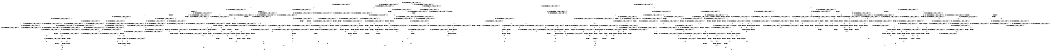 digraph BCG {
size = "7, 10.5";
center = TRUE;
node [shape = circle];
0 [peripheries = 2];
0 -> 1 [label = "EX !0 !ATOMIC_EXCH_BRANCH (1, +1, TRUE, +0, 2, TRUE) !{0, 1, 2}"];
0 -> 2 [label = "EX !2 !ATOMIC_EXCH_BRANCH (1, +0, TRUE, +0, 1, TRUE) !{0, 1, 2}"];
0 -> 3 [label = "EX !1 !ATOMIC_EXCH_BRANCH (1, +0, FALSE, +0, 3, TRUE) !{0, 1, 2}"];
0 -> 4 [label = "EX !0 !ATOMIC_EXCH_BRANCH (1, +1, TRUE, +0, 2, TRUE) !{0, 1, 2}"];
1 -> 5 [label = "EX !2 !ATOMIC_EXCH_BRANCH (1, +0, TRUE, +0, 1, FALSE) !{0, 1, 2}"];
1 -> 6 [label = "EX !1 !ATOMIC_EXCH_BRANCH (1, +0, FALSE, +0, 3, FALSE) !{0, 1, 2}"];
1 -> 7 [label = "TERMINATE !0"];
2 -> 2 [label = "EX !2 !ATOMIC_EXCH_BRANCH (1, +0, TRUE, +0, 1, TRUE) !{0, 1, 2}"];
2 -> 8 [label = "EX !0 !ATOMIC_EXCH_BRANCH (1, +1, TRUE, +0, 2, TRUE) !{0, 1, 2}"];
2 -> 9 [label = "EX !1 !ATOMIC_EXCH_BRANCH (1, +0, FALSE, +0, 3, TRUE) !{0, 1, 2}"];
2 -> 10 [label = "EX !0 !ATOMIC_EXCH_BRANCH (1, +1, TRUE, +0, 2, TRUE) !{0, 1, 2}"];
3 -> 11 [label = "EX !0 !ATOMIC_EXCH_BRANCH (1, +1, TRUE, +0, 2, TRUE) !{0, 1, 2}"];
3 -> 12 [label = "EX !2 !ATOMIC_EXCH_BRANCH (1, +0, TRUE, +0, 1, TRUE) !{0, 1, 2}"];
3 -> 13 [label = "TERMINATE !1"];
3 -> 14 [label = "EX !0 !ATOMIC_EXCH_BRANCH (1, +1, TRUE, +0, 2, TRUE) !{0, 1, 2}"];
4 -> 15 [label = "EX !1 !ATOMIC_EXCH_BRANCH (1, +0, FALSE, +0, 3, FALSE) !{0, 1, 2}"];
4 -> 16 [label = "EX !2 !ATOMIC_EXCH_BRANCH (1, +0, TRUE, +0, 1, FALSE) !{0, 1, 2}"];
4 -> 17 [label = "EX !1 !ATOMIC_EXCH_BRANCH (1, +0, FALSE, +0, 3, FALSE) !{0, 1, 2}"];
4 -> 18 [label = "TERMINATE !0"];
5 -> 19 [label = "EX !1 !ATOMIC_EXCH_BRANCH (1, +0, FALSE, +0, 3, TRUE) !{0, 1, 2}"];
5 -> 20 [label = "TERMINATE !0"];
5 -> 21 [label = "TERMINATE !2"];
6 -> 22 [label = "EX !1 !ATOMIC_EXCH_BRANCH (1, +1, TRUE, +1, 2, TRUE) !{0, 1, 2}"];
6 -> 23 [label = "EX !2 !ATOMIC_EXCH_BRANCH (1, +0, TRUE, +0, 1, FALSE) !{0, 1, 2}"];
6 -> 24 [label = "TERMINATE !0"];
7 -> 25 [label = "EX !2 !ATOMIC_EXCH_BRANCH (1, +0, TRUE, +0, 1, FALSE) !{1, 2}"];
7 -> 26 [label = "EX !1 !ATOMIC_EXCH_BRANCH (1, +0, FALSE, +0, 3, FALSE) !{1, 2}"];
7 -> 27 [label = "EX !1 !ATOMIC_EXCH_BRANCH (1, +0, FALSE, +0, 3, FALSE) !{1, 2}"];
8 -> 5 [label = "EX !2 !ATOMIC_EXCH_BRANCH (1, +0, TRUE, +0, 1, FALSE) !{0, 1, 2}"];
8 -> 28 [label = "EX !1 !ATOMIC_EXCH_BRANCH (1, +0, FALSE, +0, 3, FALSE) !{0, 1, 2}"];
8 -> 29 [label = "TERMINATE !0"];
9 -> 12 [label = "EX !2 !ATOMIC_EXCH_BRANCH (1, +0, TRUE, +0, 1, TRUE) !{0, 1, 2}"];
9 -> 30 [label = "EX !0 !ATOMIC_EXCH_BRANCH (1, +1, TRUE, +0, 2, TRUE) !{0, 1, 2}"];
9 -> 31 [label = "TERMINATE !1"];
9 -> 32 [label = "EX !0 !ATOMIC_EXCH_BRANCH (1, +1, TRUE, +0, 2, TRUE) !{0, 1, 2}"];
10 -> 33 [label = "EX !1 !ATOMIC_EXCH_BRANCH (1, +0, FALSE, +0, 3, FALSE) !{0, 1, 2}"];
10 -> 16 [label = "EX !2 !ATOMIC_EXCH_BRANCH (1, +0, TRUE, +0, 1, FALSE) !{0, 1, 2}"];
10 -> 34 [label = "EX !1 !ATOMIC_EXCH_BRANCH (1, +0, FALSE, +0, 3, FALSE) !{0, 1, 2}"];
10 -> 35 [label = "TERMINATE !0"];
11 -> 36 [label = "EX !2 !ATOMIC_EXCH_BRANCH (1, +0, TRUE, +0, 1, FALSE) !{0, 1, 2}"];
11 -> 37 [label = "TERMINATE !0"];
11 -> 38 [label = "TERMINATE !1"];
12 -> 12 [label = "EX !2 !ATOMIC_EXCH_BRANCH (1, +0, TRUE, +0, 1, TRUE) !{0, 1, 2}"];
12 -> 30 [label = "EX !0 !ATOMIC_EXCH_BRANCH (1, +1, TRUE, +0, 2, TRUE) !{0, 1, 2}"];
12 -> 31 [label = "TERMINATE !1"];
12 -> 32 [label = "EX !0 !ATOMIC_EXCH_BRANCH (1, +1, TRUE, +0, 2, TRUE) !{0, 1, 2}"];
13 -> 39 [label = "EX !0 !ATOMIC_EXCH_BRANCH (1, +1, TRUE, +0, 2, TRUE) !{0, 2}"];
13 -> 40 [label = "EX !2 !ATOMIC_EXCH_BRANCH (1, +0, TRUE, +0, 1, TRUE) !{0, 2}"];
13 -> 41 [label = "EX !0 !ATOMIC_EXCH_BRANCH (1, +1, TRUE, +0, 2, TRUE) !{0, 2}"];
14 -> 42 [label = "EX !2 !ATOMIC_EXCH_BRANCH (1, +0, TRUE, +0, 1, FALSE) !{0, 1, 2}"];
14 -> 43 [label = "TERMINATE !0"];
14 -> 44 [label = "TERMINATE !1"];
15 -> 45 [label = "EX !2 !ATOMIC_EXCH_BRANCH (1, +0, TRUE, +0, 1, FALSE) !{0, 1, 2}"];
15 -> 46 [label = "EX !1 !ATOMIC_EXCH_BRANCH (1, +1, TRUE, +1, 2, TRUE) !{0, 1, 2}"];
15 -> 47 [label = "EX !2 !ATOMIC_EXCH_BRANCH (1, +0, TRUE, +0, 1, FALSE) !{0, 1, 2}"];
15 -> 48 [label = "TERMINATE !0"];
16 -> 49 [label = "EX !1 !ATOMIC_EXCH_BRANCH (1, +0, FALSE, +0, 3, TRUE) !{0, 1, 2}"];
16 -> 50 [label = "EX !1 !ATOMIC_EXCH_BRANCH (1, +0, FALSE, +0, 3, TRUE) !{0, 1, 2}"];
16 -> 51 [label = "TERMINATE !0"];
16 -> 52 [label = "TERMINATE !2"];
17 -> 46 [label = "EX !1 !ATOMIC_EXCH_BRANCH (1, +1, TRUE, +1, 2, TRUE) !{0, 1, 2}"];
17 -> 53 [label = "EX !1 !ATOMIC_EXCH_BRANCH (1, +1, TRUE, +1, 2, TRUE) !{0, 1, 2}"];
17 -> 54 [label = "EX !2 !ATOMIC_EXCH_BRANCH (1, +0, TRUE, +0, 1, FALSE) !{0, 1, 2}"];
17 -> 55 [label = "TERMINATE !0"];
18 -> 56 [label = "EX !2 !ATOMIC_EXCH_BRANCH (1, +0, TRUE, +0, 1, FALSE) !{1, 2}"];
18 -> 57 [label = "EX !1 !ATOMIC_EXCH_BRANCH (1, +0, FALSE, +0, 3, FALSE) !{1, 2}"];
19 -> 58 [label = "TERMINATE !0"];
19 -> 59 [label = "TERMINATE !2"];
19 -> 60 [label = "TERMINATE !1"];
20 -> 61 [label = "EX !1 !ATOMIC_EXCH_BRANCH (1, +0, FALSE, +0, 3, TRUE) !{1, 2}"];
20 -> 62 [label = "TERMINATE !2"];
20 -> 63 [label = "EX !1 !ATOMIC_EXCH_BRANCH (1, +0, FALSE, +0, 3, TRUE) !{1, 2}"];
21 -> 64 [label = "EX !1 !ATOMIC_EXCH_BRANCH (1, +0, FALSE, +0, 3, TRUE) !{0, 1}"];
21 -> 62 [label = "TERMINATE !0"];
22 -> 22 [label = "EX !1 !ATOMIC_EXCH_BRANCH (1, +1, TRUE, +1, 2, TRUE) !{0, 1, 2}"];
22 -> 23 [label = "EX !2 !ATOMIC_EXCH_BRANCH (1, +0, TRUE, +0, 1, FALSE) !{0, 1, 2}"];
22 -> 24 [label = "TERMINATE !0"];
23 -> 65 [label = "EX !1 !ATOMIC_EXCH_BRANCH (1, +1, TRUE, +1, 2, FALSE) !{0, 1, 2}"];
23 -> 66 [label = "TERMINATE !0"];
23 -> 67 [label = "TERMINATE !2"];
24 -> 68 [label = "EX !1 !ATOMIC_EXCH_BRANCH (1, +1, TRUE, +1, 2, TRUE) !{1, 2}"];
24 -> 69 [label = "EX !2 !ATOMIC_EXCH_BRANCH (1, +0, TRUE, +0, 1, FALSE) !{1, 2}"];
24 -> 70 [label = "EX !1 !ATOMIC_EXCH_BRANCH (1, +1, TRUE, +1, 2, TRUE) !{1, 2}"];
25 -> 61 [label = "EX !1 !ATOMIC_EXCH_BRANCH (1, +0, FALSE, +0, 3, TRUE) !{1, 2}"];
25 -> 62 [label = "TERMINATE !2"];
25 -> 63 [label = "EX !1 !ATOMIC_EXCH_BRANCH (1, +0, FALSE, +0, 3, TRUE) !{1, 2}"];
26 -> 68 [label = "EX !1 !ATOMIC_EXCH_BRANCH (1, +1, TRUE, +1, 2, TRUE) !{1, 2}"];
26 -> 69 [label = "EX !2 !ATOMIC_EXCH_BRANCH (1, +0, TRUE, +0, 1, FALSE) !{1, 2}"];
26 -> 70 [label = "EX !1 !ATOMIC_EXCH_BRANCH (1, +1, TRUE, +1, 2, TRUE) !{1, 2}"];
27 -> 71 [label = "EX !2 !ATOMIC_EXCH_BRANCH (1, +0, TRUE, +0, 1, FALSE) !{1, 2}"];
27 -> 70 [label = "EX !1 !ATOMIC_EXCH_BRANCH (1, +1, TRUE, +1, 2, TRUE) !{1, 2}"];
27 -> 72 [label = "EX !2 !ATOMIC_EXCH_BRANCH (1, +0, TRUE, +0, 1, FALSE) !{1, 2}"];
28 -> 73 [label = "EX !1 !ATOMIC_EXCH_BRANCH (1, +1, TRUE, +1, 2, TRUE) !{0, 1, 2}"];
28 -> 23 [label = "EX !2 !ATOMIC_EXCH_BRANCH (1, +0, TRUE, +0, 1, FALSE) !{0, 1, 2}"];
28 -> 74 [label = "TERMINATE !0"];
29 -> 25 [label = "EX !2 !ATOMIC_EXCH_BRANCH (1, +0, TRUE, +0, 1, FALSE) !{1, 2}"];
29 -> 75 [label = "EX !1 !ATOMIC_EXCH_BRANCH (1, +0, FALSE, +0, 3, FALSE) !{1, 2}"];
29 -> 76 [label = "EX !1 !ATOMIC_EXCH_BRANCH (1, +0, FALSE, +0, 3, FALSE) !{1, 2}"];
30 -> 36 [label = "EX !2 !ATOMIC_EXCH_BRANCH (1, +0, TRUE, +0, 1, FALSE) !{0, 1, 2}"];
30 -> 77 [label = "TERMINATE !0"];
30 -> 78 [label = "TERMINATE !1"];
31 -> 40 [label = "EX !2 !ATOMIC_EXCH_BRANCH (1, +0, TRUE, +0, 1, TRUE) !{0, 2}"];
31 -> 79 [label = "EX !0 !ATOMIC_EXCH_BRANCH (1, +1, TRUE, +0, 2, TRUE) !{0, 2}"];
31 -> 80 [label = "EX !0 !ATOMIC_EXCH_BRANCH (1, +1, TRUE, +0, 2, TRUE) !{0, 2}"];
32 -> 42 [label = "EX !2 !ATOMIC_EXCH_BRANCH (1, +0, TRUE, +0, 1, FALSE) !{0, 1, 2}"];
32 -> 81 [label = "TERMINATE !0"];
32 -> 82 [label = "TERMINATE !1"];
33 -> 45 [label = "EX !2 !ATOMIC_EXCH_BRANCH (1, +0, TRUE, +0, 1, FALSE) !{0, 1, 2}"];
33 -> 83 [label = "EX !1 !ATOMIC_EXCH_BRANCH (1, +1, TRUE, +1, 2, TRUE) !{0, 1, 2}"];
33 -> 47 [label = "EX !2 !ATOMIC_EXCH_BRANCH (1, +0, TRUE, +0, 1, FALSE) !{0, 1, 2}"];
33 -> 84 [label = "TERMINATE !0"];
34 -> 83 [label = "EX !1 !ATOMIC_EXCH_BRANCH (1, +1, TRUE, +1, 2, TRUE) !{0, 1, 2}"];
34 -> 85 [label = "EX !1 !ATOMIC_EXCH_BRANCH (1, +1, TRUE, +1, 2, TRUE) !{0, 1, 2}"];
34 -> 54 [label = "EX !2 !ATOMIC_EXCH_BRANCH (1, +0, TRUE, +0, 1, FALSE) !{0, 1, 2}"];
34 -> 86 [label = "TERMINATE !0"];
35 -> 56 [label = "EX !2 !ATOMIC_EXCH_BRANCH (1, +0, TRUE, +0, 1, FALSE) !{1, 2}"];
35 -> 87 [label = "EX !1 !ATOMIC_EXCH_BRANCH (1, +0, FALSE, +0, 3, FALSE) !{1, 2}"];
36 -> 58 [label = "TERMINATE !0"];
36 -> 59 [label = "TERMINATE !2"];
36 -> 60 [label = "TERMINATE !1"];
37 -> 88 [label = "EX !2 !ATOMIC_EXCH_BRANCH (1, +0, TRUE, +0, 1, FALSE) !{1, 2}"];
37 -> 89 [label = "TERMINATE !1"];
38 -> 90 [label = "EX !2 !ATOMIC_EXCH_BRANCH (1, +0, TRUE, +0, 1, FALSE) !{0, 2}"];
38 -> 89 [label = "TERMINATE !0"];
39 -> 90 [label = "EX !2 !ATOMIC_EXCH_BRANCH (1, +0, TRUE, +0, 1, FALSE) !{0, 2}"];
39 -> 89 [label = "TERMINATE !0"];
40 -> 40 [label = "EX !2 !ATOMIC_EXCH_BRANCH (1, +0, TRUE, +0, 1, TRUE) !{0, 2}"];
40 -> 79 [label = "EX !0 !ATOMIC_EXCH_BRANCH (1, +1, TRUE, +0, 2, TRUE) !{0, 2}"];
40 -> 80 [label = "EX !0 !ATOMIC_EXCH_BRANCH (1, +1, TRUE, +0, 2, TRUE) !{0, 2}"];
41 -> 91 [label = "EX !2 !ATOMIC_EXCH_BRANCH (1, +0, TRUE, +0, 1, FALSE) !{0, 2}"];
41 -> 92 [label = "EX !2 !ATOMIC_EXCH_BRANCH (1, +0, TRUE, +0, 1, FALSE) !{0, 2}"];
41 -> 93 [label = "TERMINATE !0"];
42 -> 94 [label = "TERMINATE !0"];
42 -> 95 [label = "TERMINATE !2"];
42 -> 96 [label = "TERMINATE !1"];
43 -> 97 [label = "EX !2 !ATOMIC_EXCH_BRANCH (1, +0, TRUE, +0, 1, FALSE) !{1, 2}"];
43 -> 98 [label = "TERMINATE !1"];
44 -> 99 [label = "EX !2 !ATOMIC_EXCH_BRANCH (1, +0, TRUE, +0, 1, FALSE) !{0, 2}"];
44 -> 98 [label = "TERMINATE !0"];
45 -> 100 [label = "EX !1 !ATOMIC_EXCH_BRANCH (1, +1, TRUE, +1, 2, FALSE) !{0, 1, 2}"];
45 -> 101 [label = "TERMINATE !0"];
45 -> 102 [label = "TERMINATE !2"];
46 -> 45 [label = "EX !2 !ATOMIC_EXCH_BRANCH (1, +0, TRUE, +0, 1, FALSE) !{0, 1, 2}"];
46 -> 46 [label = "EX !1 !ATOMIC_EXCH_BRANCH (1, +1, TRUE, +1, 2, TRUE) !{0, 1, 2}"];
46 -> 47 [label = "EX !2 !ATOMIC_EXCH_BRANCH (1, +0, TRUE, +0, 1, FALSE) !{0, 1, 2}"];
46 -> 48 [label = "TERMINATE !0"];
47 -> 103 [label = "EX !1 !ATOMIC_EXCH_BRANCH (1, +1, TRUE, +1, 2, FALSE) !{0, 1, 2}"];
47 -> 104 [label = "TERMINATE !0"];
47 -> 105 [label = "TERMINATE !2"];
48 -> 106 [label = "EX !1 !ATOMIC_EXCH_BRANCH (1, +1, TRUE, +1, 2, TRUE) !{1, 2}"];
48 -> 107 [label = "EX !2 !ATOMIC_EXCH_BRANCH (1, +0, TRUE, +0, 1, FALSE) !{1, 2}"];
49 -> 108 [label = "TERMINATE !0"];
49 -> 109 [label = "TERMINATE !2"];
49 -> 110 [label = "TERMINATE !1"];
50 -> 94 [label = "TERMINATE !0"];
50 -> 95 [label = "TERMINATE !2"];
50 -> 96 [label = "TERMINATE !1"];
51 -> 111 [label = "EX !1 !ATOMIC_EXCH_BRANCH (1, +0, FALSE, +0, 3, TRUE) !{1, 2}"];
51 -> 112 [label = "TERMINATE !2"];
52 -> 113 [label = "EX !1 !ATOMIC_EXCH_BRANCH (1, +0, FALSE, +0, 3, TRUE) !{0, 1}"];
52 -> 112 [label = "TERMINATE !0"];
53 -> 46 [label = "EX !1 !ATOMIC_EXCH_BRANCH (1, +1, TRUE, +1, 2, TRUE) !{0, 1, 2}"];
53 -> 53 [label = "EX !1 !ATOMIC_EXCH_BRANCH (1, +1, TRUE, +1, 2, TRUE) !{0, 1, 2}"];
53 -> 54 [label = "EX !2 !ATOMIC_EXCH_BRANCH (1, +0, TRUE, +0, 1, FALSE) !{0, 1, 2}"];
53 -> 55 [label = "TERMINATE !0"];
54 -> 103 [label = "EX !1 !ATOMIC_EXCH_BRANCH (1, +1, TRUE, +1, 2, FALSE) !{0, 1, 2}"];
54 -> 114 [label = "EX !1 !ATOMIC_EXCH_BRANCH (1, +1, TRUE, +1, 2, FALSE) !{0, 1, 2}"];
54 -> 115 [label = "TERMINATE !0"];
54 -> 116 [label = "TERMINATE !2"];
55 -> 117 [label = "EX !1 !ATOMIC_EXCH_BRANCH (1, +1, TRUE, +1, 2, TRUE) !{1, 2}"];
55 -> 118 [label = "EX !2 !ATOMIC_EXCH_BRANCH (1, +0, TRUE, +0, 1, FALSE) !{1, 2}"];
56 -> 111 [label = "EX !1 !ATOMIC_EXCH_BRANCH (1, +0, FALSE, +0, 3, TRUE) !{1, 2}"];
56 -> 112 [label = "TERMINATE !2"];
57 -> 117 [label = "EX !1 !ATOMIC_EXCH_BRANCH (1, +1, TRUE, +1, 2, TRUE) !{1, 2}"];
57 -> 118 [label = "EX !2 !ATOMIC_EXCH_BRANCH (1, +0, TRUE, +0, 1, FALSE) !{1, 2}"];
58 -> 119 [label = "TERMINATE !2"];
58 -> 120 [label = "TERMINATE !1"];
59 -> 119 [label = "TERMINATE !0"];
59 -> 121 [label = "TERMINATE !1"];
60 -> 120 [label = "TERMINATE !0"];
60 -> 121 [label = "TERMINATE !2"];
61 -> 119 [label = "TERMINATE !2"];
61 -> 120 [label = "TERMINATE !1"];
62 -> 122 [label = "EX !1 !ATOMIC_EXCH_BRANCH (1, +0, FALSE, +0, 3, TRUE) !{1}"];
62 -> 123 [label = "EX !1 !ATOMIC_EXCH_BRANCH (1, +0, FALSE, +0, 3, TRUE) !{1}"];
63 -> 124 [label = "TERMINATE !2"];
63 -> 125 [label = "TERMINATE !1"];
64 -> 119 [label = "TERMINATE !0"];
64 -> 121 [label = "TERMINATE !1"];
65 -> 126 [label = "TERMINATE !0"];
65 -> 127 [label = "TERMINATE !2"];
65 -> 128 [label = "TERMINATE !1"];
66 -> 129 [label = "EX !1 !ATOMIC_EXCH_BRANCH (1, +1, TRUE, +1, 2, FALSE) !{1, 2}"];
66 -> 130 [label = "TERMINATE !2"];
66 -> 131 [label = "EX !1 !ATOMIC_EXCH_BRANCH (1, +1, TRUE, +1, 2, FALSE) !{1, 2}"];
67 -> 132 [label = "EX !1 !ATOMIC_EXCH_BRANCH (1, +1, TRUE, +1, 2, FALSE) !{0, 1}"];
67 -> 130 [label = "TERMINATE !0"];
68 -> 68 [label = "EX !1 !ATOMIC_EXCH_BRANCH (1, +1, TRUE, +1, 2, TRUE) !{1, 2}"];
68 -> 69 [label = "EX !2 !ATOMIC_EXCH_BRANCH (1, +0, TRUE, +0, 1, FALSE) !{1, 2}"];
68 -> 70 [label = "EX !1 !ATOMIC_EXCH_BRANCH (1, +1, TRUE, +1, 2, TRUE) !{1, 2}"];
69 -> 129 [label = "EX !1 !ATOMIC_EXCH_BRANCH (1, +1, TRUE, +1, 2, FALSE) !{1, 2}"];
69 -> 130 [label = "TERMINATE !2"];
69 -> 131 [label = "EX !1 !ATOMIC_EXCH_BRANCH (1, +1, TRUE, +1, 2, FALSE) !{1, 2}"];
70 -> 71 [label = "EX !2 !ATOMIC_EXCH_BRANCH (1, +0, TRUE, +0, 1, FALSE) !{1, 2}"];
70 -> 70 [label = "EX !1 !ATOMIC_EXCH_BRANCH (1, +1, TRUE, +1, 2, TRUE) !{1, 2}"];
70 -> 72 [label = "EX !2 !ATOMIC_EXCH_BRANCH (1, +0, TRUE, +0, 1, FALSE) !{1, 2}"];
71 -> 133 [label = "EX !1 !ATOMIC_EXCH_BRANCH (1, +1, TRUE, +1, 2, FALSE) !{1, 2}"];
71 -> 134 [label = "TERMINATE !2"];
71 -> 131 [label = "EX !1 !ATOMIC_EXCH_BRANCH (1, +1, TRUE, +1, 2, FALSE) !{1, 2}"];
72 -> 131 [label = "EX !1 !ATOMIC_EXCH_BRANCH (1, +1, TRUE, +1, 2, FALSE) !{1, 2}"];
72 -> 135 [label = "TERMINATE !2"];
73 -> 73 [label = "EX !1 !ATOMIC_EXCH_BRANCH (1, +1, TRUE, +1, 2, TRUE) !{0, 1, 2}"];
73 -> 23 [label = "EX !2 !ATOMIC_EXCH_BRANCH (1, +0, TRUE, +0, 1, FALSE) !{0, 1, 2}"];
73 -> 74 [label = "TERMINATE !0"];
74 -> 136 [label = "EX !1 !ATOMIC_EXCH_BRANCH (1, +1, TRUE, +1, 2, TRUE) !{1, 2}"];
74 -> 69 [label = "EX !2 !ATOMIC_EXCH_BRANCH (1, +0, TRUE, +0, 1, FALSE) !{1, 2}"];
74 -> 137 [label = "EX !1 !ATOMIC_EXCH_BRANCH (1, +1, TRUE, +1, 2, TRUE) !{1, 2}"];
75 -> 136 [label = "EX !1 !ATOMIC_EXCH_BRANCH (1, +1, TRUE, +1, 2, TRUE) !{1, 2}"];
75 -> 69 [label = "EX !2 !ATOMIC_EXCH_BRANCH (1, +0, TRUE, +0, 1, FALSE) !{1, 2}"];
75 -> 137 [label = "EX !1 !ATOMIC_EXCH_BRANCH (1, +1, TRUE, +1, 2, TRUE) !{1, 2}"];
76 -> 71 [label = "EX !2 !ATOMIC_EXCH_BRANCH (1, +0, TRUE, +0, 1, FALSE) !{1, 2}"];
76 -> 137 [label = "EX !1 !ATOMIC_EXCH_BRANCH (1, +1, TRUE, +1, 2, TRUE) !{1, 2}"];
76 -> 72 [label = "EX !2 !ATOMIC_EXCH_BRANCH (1, +0, TRUE, +0, 1, FALSE) !{1, 2}"];
77 -> 88 [label = "EX !2 !ATOMIC_EXCH_BRANCH (1, +0, TRUE, +0, 1, FALSE) !{1, 2}"];
77 -> 138 [label = "TERMINATE !1"];
78 -> 90 [label = "EX !2 !ATOMIC_EXCH_BRANCH (1, +0, TRUE, +0, 1, FALSE) !{0, 2}"];
78 -> 138 [label = "TERMINATE !0"];
79 -> 90 [label = "EX !2 !ATOMIC_EXCH_BRANCH (1, +0, TRUE, +0, 1, FALSE) !{0, 2}"];
79 -> 138 [label = "TERMINATE !0"];
80 -> 91 [label = "EX !2 !ATOMIC_EXCH_BRANCH (1, +0, TRUE, +0, 1, FALSE) !{0, 2}"];
80 -> 92 [label = "EX !2 !ATOMIC_EXCH_BRANCH (1, +0, TRUE, +0, 1, FALSE) !{0, 2}"];
80 -> 139 [label = "TERMINATE !0"];
81 -> 97 [label = "EX !2 !ATOMIC_EXCH_BRANCH (1, +0, TRUE, +0, 1, FALSE) !{1, 2}"];
81 -> 140 [label = "TERMINATE !1"];
82 -> 99 [label = "EX !2 !ATOMIC_EXCH_BRANCH (1, +0, TRUE, +0, 1, FALSE) !{0, 2}"];
82 -> 140 [label = "TERMINATE !0"];
83 -> 45 [label = "EX !2 !ATOMIC_EXCH_BRANCH (1, +0, TRUE, +0, 1, FALSE) !{0, 1, 2}"];
83 -> 83 [label = "EX !1 !ATOMIC_EXCH_BRANCH (1, +1, TRUE, +1, 2, TRUE) !{0, 1, 2}"];
83 -> 47 [label = "EX !2 !ATOMIC_EXCH_BRANCH (1, +0, TRUE, +0, 1, FALSE) !{0, 1, 2}"];
83 -> 84 [label = "TERMINATE !0"];
84 -> 141 [label = "EX !1 !ATOMIC_EXCH_BRANCH (1, +1, TRUE, +1, 2, TRUE) !{1, 2}"];
84 -> 107 [label = "EX !2 !ATOMIC_EXCH_BRANCH (1, +0, TRUE, +0, 1, FALSE) !{1, 2}"];
85 -> 83 [label = "EX !1 !ATOMIC_EXCH_BRANCH (1, +1, TRUE, +1, 2, TRUE) !{0, 1, 2}"];
85 -> 85 [label = "EX !1 !ATOMIC_EXCH_BRANCH (1, +1, TRUE, +1, 2, TRUE) !{0, 1, 2}"];
85 -> 54 [label = "EX !2 !ATOMIC_EXCH_BRANCH (1, +0, TRUE, +0, 1, FALSE) !{0, 1, 2}"];
85 -> 86 [label = "TERMINATE !0"];
86 -> 142 [label = "EX !1 !ATOMIC_EXCH_BRANCH (1, +1, TRUE, +1, 2, TRUE) !{1, 2}"];
86 -> 118 [label = "EX !2 !ATOMIC_EXCH_BRANCH (1, +0, TRUE, +0, 1, FALSE) !{1, 2}"];
87 -> 142 [label = "EX !1 !ATOMIC_EXCH_BRANCH (1, +1, TRUE, +1, 2, TRUE) !{1, 2}"];
87 -> 118 [label = "EX !2 !ATOMIC_EXCH_BRANCH (1, +0, TRUE, +0, 1, FALSE) !{1, 2}"];
88 -> 119 [label = "TERMINATE !2"];
88 -> 120 [label = "TERMINATE !1"];
89 -> 143 [label = "EX !2 !ATOMIC_EXCH_BRANCH (1, +0, TRUE, +0, 1, FALSE) !{2}"];
89 -> 144 [label = "EX !2 !ATOMIC_EXCH_BRANCH (1, +0, TRUE, +0, 1, FALSE) !{2}"];
90 -> 120 [label = "TERMINATE !0"];
90 -> 121 [label = "TERMINATE !2"];
91 -> 145 [label = "TERMINATE !0"];
91 -> 146 [label = "TERMINATE !2"];
92 -> 147 [label = "TERMINATE !0"];
92 -> 148 [label = "TERMINATE !2"];
93 -> 149 [label = "EX !2 !ATOMIC_EXCH_BRANCH (1, +0, TRUE, +0, 1, FALSE) !{2}"];
94 -> 150 [label = "TERMINATE !2"];
94 -> 151 [label = "TERMINATE !1"];
95 -> 150 [label = "TERMINATE !0"];
95 -> 152 [label = "TERMINATE !1"];
96 -> 151 [label = "TERMINATE !0"];
96 -> 152 [label = "TERMINATE !2"];
97 -> 150 [label = "TERMINATE !2"];
97 -> 151 [label = "TERMINATE !1"];
98 -> 153 [label = "EX !2 !ATOMIC_EXCH_BRANCH (1, +0, TRUE, +0, 1, FALSE) !{2}"];
99 -> 151 [label = "TERMINATE !0"];
99 -> 152 [label = "TERMINATE !2"];
100 -> 154 [label = "TERMINATE !0"];
100 -> 155 [label = "TERMINATE !2"];
100 -> 156 [label = "TERMINATE !1"];
101 -> 157 [label = "EX !1 !ATOMIC_EXCH_BRANCH (1, +1, TRUE, +1, 2, FALSE) !{1, 2}"];
101 -> 158 [label = "TERMINATE !2"];
102 -> 159 [label = "EX !1 !ATOMIC_EXCH_BRANCH (1, +1, TRUE, +1, 2, FALSE) !{0, 1}"];
102 -> 158 [label = "TERMINATE !0"];
103 -> 160 [label = "TERMINATE !0"];
103 -> 161 [label = "TERMINATE !2"];
103 -> 162 [label = "TERMINATE !1"];
104 -> 163 [label = "EX !1 !ATOMIC_EXCH_BRANCH (1, +1, TRUE, +1, 2, FALSE) !{1, 2}"];
104 -> 164 [label = "TERMINATE !2"];
105 -> 165 [label = "EX !1 !ATOMIC_EXCH_BRANCH (1, +1, TRUE, +1, 2, FALSE) !{0, 1}"];
105 -> 164 [label = "TERMINATE !0"];
106 -> 106 [label = "EX !1 !ATOMIC_EXCH_BRANCH (1, +1, TRUE, +1, 2, TRUE) !{1, 2}"];
106 -> 107 [label = "EX !2 !ATOMIC_EXCH_BRANCH (1, +0, TRUE, +0, 1, FALSE) !{1, 2}"];
107 -> 163 [label = "EX !1 !ATOMIC_EXCH_BRANCH (1, +1, TRUE, +1, 2, FALSE) !{1, 2}"];
107 -> 164 [label = "TERMINATE !2"];
108 -> 166 [label = "TERMINATE !2"];
108 -> 167 [label = "TERMINATE !1"];
109 -> 166 [label = "TERMINATE !0"];
109 -> 168 [label = "TERMINATE !1"];
110 -> 167 [label = "TERMINATE !0"];
110 -> 168 [label = "TERMINATE !2"];
111 -> 150 [label = "TERMINATE !2"];
111 -> 151 [label = "TERMINATE !1"];
112 -> 169 [label = "EX !1 !ATOMIC_EXCH_BRANCH (1, +0, FALSE, +0, 3, TRUE) !{1}"];
113 -> 150 [label = "TERMINATE !0"];
113 -> 152 [label = "TERMINATE !1"];
114 -> 170 [label = "TERMINATE !0"];
114 -> 171 [label = "TERMINATE !2"];
114 -> 172 [label = "TERMINATE !1"];
115 -> 173 [label = "EX !1 !ATOMIC_EXCH_BRANCH (1, +1, TRUE, +1, 2, FALSE) !{1, 2}"];
115 -> 174 [label = "TERMINATE !2"];
116 -> 175 [label = "EX !1 !ATOMIC_EXCH_BRANCH (1, +1, TRUE, +1, 2, FALSE) !{0, 1}"];
116 -> 174 [label = "TERMINATE !0"];
117 -> 117 [label = "EX !1 !ATOMIC_EXCH_BRANCH (1, +1, TRUE, +1, 2, TRUE) !{1, 2}"];
117 -> 118 [label = "EX !2 !ATOMIC_EXCH_BRANCH (1, +0, TRUE, +0, 1, FALSE) !{1, 2}"];
118 -> 173 [label = "EX !1 !ATOMIC_EXCH_BRANCH (1, +1, TRUE, +1, 2, FALSE) !{1, 2}"];
118 -> 174 [label = "TERMINATE !2"];
119 -> 176 [label = "TERMINATE !1"];
120 -> 176 [label = "TERMINATE !2"];
121 -> 176 [label = "TERMINATE !0"];
122 -> 176 [label = "TERMINATE !1"];
123 -> 177 [label = "TERMINATE !1"];
124 -> 178 [label = "TERMINATE !1"];
125 -> 178 [label = "TERMINATE !2"];
126 -> 179 [label = "TERMINATE !2"];
126 -> 180 [label = "TERMINATE !1"];
127 -> 179 [label = "TERMINATE !0"];
127 -> 181 [label = "TERMINATE !1"];
128 -> 180 [label = "TERMINATE !0"];
128 -> 181 [label = "TERMINATE !2"];
129 -> 179 [label = "TERMINATE !2"];
129 -> 180 [label = "TERMINATE !1"];
130 -> 182 [label = "EX !1 !ATOMIC_EXCH_BRANCH (1, +1, TRUE, +1, 2, FALSE) !{1}"];
130 -> 183 [label = "EX !1 !ATOMIC_EXCH_BRANCH (1, +1, TRUE, +1, 2, FALSE) !{1}"];
131 -> 184 [label = "TERMINATE !2"];
131 -> 185 [label = "TERMINATE !1"];
132 -> 179 [label = "TERMINATE !0"];
132 -> 181 [label = "TERMINATE !1"];
133 -> 186 [label = "TERMINATE !2"];
133 -> 187 [label = "TERMINATE !1"];
134 -> 188 [label = "EX !1 !ATOMIC_EXCH_BRANCH (1, +1, TRUE, +1, 2, FALSE) !{1}"];
135 -> 189 [label = "EX !1 !ATOMIC_EXCH_BRANCH (1, +1, TRUE, +1, 2, FALSE) !{1}"];
136 -> 136 [label = "EX !1 !ATOMIC_EXCH_BRANCH (1, +1, TRUE, +1, 2, TRUE) !{1, 2}"];
136 -> 69 [label = "EX !2 !ATOMIC_EXCH_BRANCH (1, +0, TRUE, +0, 1, FALSE) !{1, 2}"];
136 -> 137 [label = "EX !1 !ATOMIC_EXCH_BRANCH (1, +1, TRUE, +1, 2, TRUE) !{1, 2}"];
137 -> 71 [label = "EX !2 !ATOMIC_EXCH_BRANCH (1, +0, TRUE, +0, 1, FALSE) !{1, 2}"];
137 -> 137 [label = "EX !1 !ATOMIC_EXCH_BRANCH (1, +1, TRUE, +1, 2, TRUE) !{1, 2}"];
137 -> 72 [label = "EX !2 !ATOMIC_EXCH_BRANCH (1, +0, TRUE, +0, 1, FALSE) !{1, 2}"];
138 -> 143 [label = "EX !2 !ATOMIC_EXCH_BRANCH (1, +0, TRUE, +0, 1, FALSE) !{2}"];
138 -> 144 [label = "EX !2 !ATOMIC_EXCH_BRANCH (1, +0, TRUE, +0, 1, FALSE) !{2}"];
139 -> 149 [label = "EX !2 !ATOMIC_EXCH_BRANCH (1, +0, TRUE, +0, 1, FALSE) !{2}"];
140 -> 153 [label = "EX !2 !ATOMIC_EXCH_BRANCH (1, +0, TRUE, +0, 1, FALSE) !{2}"];
141 -> 141 [label = "EX !1 !ATOMIC_EXCH_BRANCH (1, +1, TRUE, +1, 2, TRUE) !{1, 2}"];
141 -> 107 [label = "EX !2 !ATOMIC_EXCH_BRANCH (1, +0, TRUE, +0, 1, FALSE) !{1, 2}"];
142 -> 142 [label = "EX !1 !ATOMIC_EXCH_BRANCH (1, +1, TRUE, +1, 2, TRUE) !{1, 2}"];
142 -> 118 [label = "EX !2 !ATOMIC_EXCH_BRANCH (1, +0, TRUE, +0, 1, FALSE) !{1, 2}"];
143 -> 176 [label = "TERMINATE !2"];
144 -> 190 [label = "TERMINATE !2"];
145 -> 191 [label = "TERMINATE !2"];
146 -> 191 [label = "TERMINATE !0"];
147 -> 192 [label = "TERMINATE !2"];
148 -> 192 [label = "TERMINATE !0"];
149 -> 192 [label = "TERMINATE !2"];
150 -> 193 [label = "TERMINATE !1"];
151 -> 193 [label = "TERMINATE !2"];
152 -> 193 [label = "TERMINATE !0"];
153 -> 193 [label = "TERMINATE !2"];
154 -> 194 [label = "TERMINATE !2"];
154 -> 195 [label = "TERMINATE !1"];
155 -> 194 [label = "TERMINATE !0"];
155 -> 196 [label = "TERMINATE !1"];
156 -> 195 [label = "TERMINATE !0"];
156 -> 196 [label = "TERMINATE !2"];
157 -> 194 [label = "TERMINATE !2"];
157 -> 195 [label = "TERMINATE !1"];
158 -> 197 [label = "EX !1 !ATOMIC_EXCH_BRANCH (1, +1, TRUE, +1, 2, FALSE) !{1}"];
159 -> 194 [label = "TERMINATE !0"];
159 -> 196 [label = "TERMINATE !1"];
160 -> 198 [label = "TERMINATE !2"];
160 -> 199 [label = "TERMINATE !1"];
161 -> 198 [label = "TERMINATE !0"];
161 -> 200 [label = "TERMINATE !1"];
162 -> 199 [label = "TERMINATE !0"];
162 -> 200 [label = "TERMINATE !2"];
163 -> 198 [label = "TERMINATE !2"];
163 -> 199 [label = "TERMINATE !1"];
164 -> 201 [label = "EX !1 !ATOMIC_EXCH_BRANCH (1, +1, TRUE, +1, 2, FALSE) !{1}"];
165 -> 198 [label = "TERMINATE !0"];
165 -> 200 [label = "TERMINATE !1"];
166 -> 202 [label = "TERMINATE !1"];
167 -> 202 [label = "TERMINATE !2"];
168 -> 202 [label = "TERMINATE !0"];
169 -> 193 [label = "TERMINATE !1"];
170 -> 203 [label = "TERMINATE !2"];
170 -> 204 [label = "TERMINATE !1"];
171 -> 203 [label = "TERMINATE !0"];
171 -> 205 [label = "TERMINATE !1"];
172 -> 204 [label = "TERMINATE !0"];
172 -> 205 [label = "TERMINATE !2"];
173 -> 203 [label = "TERMINATE !2"];
173 -> 204 [label = "TERMINATE !1"];
174 -> 206 [label = "EX !1 !ATOMIC_EXCH_BRANCH (1, +1, TRUE, +1, 2, FALSE) !{1}"];
175 -> 203 [label = "TERMINATE !0"];
175 -> 205 [label = "TERMINATE !1"];
176 -> 207 [label = "exit"];
177 -> 208 [label = "exit"];
178 -> 209 [label = "exit"];
179 -> 210 [label = "TERMINATE !1"];
180 -> 210 [label = "TERMINATE !2"];
181 -> 210 [label = "TERMINATE !0"];
182 -> 210 [label = "TERMINATE !1"];
183 -> 211 [label = "TERMINATE !1"];
184 -> 212 [label = "TERMINATE !1"];
185 -> 212 [label = "TERMINATE !2"];
186 -> 213 [label = "TERMINATE !1"];
187 -> 213 [label = "TERMINATE !2"];
188 -> 213 [label = "TERMINATE !1"];
189 -> 212 [label = "TERMINATE !1"];
190 -> 214 [label = "exit"];
191 -> 215 [label = "exit"];
192 -> 216 [label = "exit"];
193 -> 217 [label = "exit"];
194 -> 218 [label = "TERMINATE !1"];
195 -> 218 [label = "TERMINATE !2"];
196 -> 218 [label = "TERMINATE !0"];
197 -> 218 [label = "TERMINATE !1"];
198 -> 219 [label = "TERMINATE !1"];
199 -> 219 [label = "TERMINATE !2"];
200 -> 219 [label = "TERMINATE !0"];
201 -> 219 [label = "TERMINATE !1"];
202 -> 220 [label = "exit"];
203 -> 221 [label = "TERMINATE !1"];
204 -> 221 [label = "TERMINATE !2"];
205 -> 221 [label = "TERMINATE !0"];
206 -> 221 [label = "TERMINATE !1"];
210 -> 207 [label = "exit"];
211 -> 208 [label = "exit"];
212 -> 209 [label = "exit"];
213 -> 222 [label = "exit"];
218 -> 223 [label = "exit"];
219 -> 220 [label = "exit"];
221 -> 217 [label = "exit"];
}
